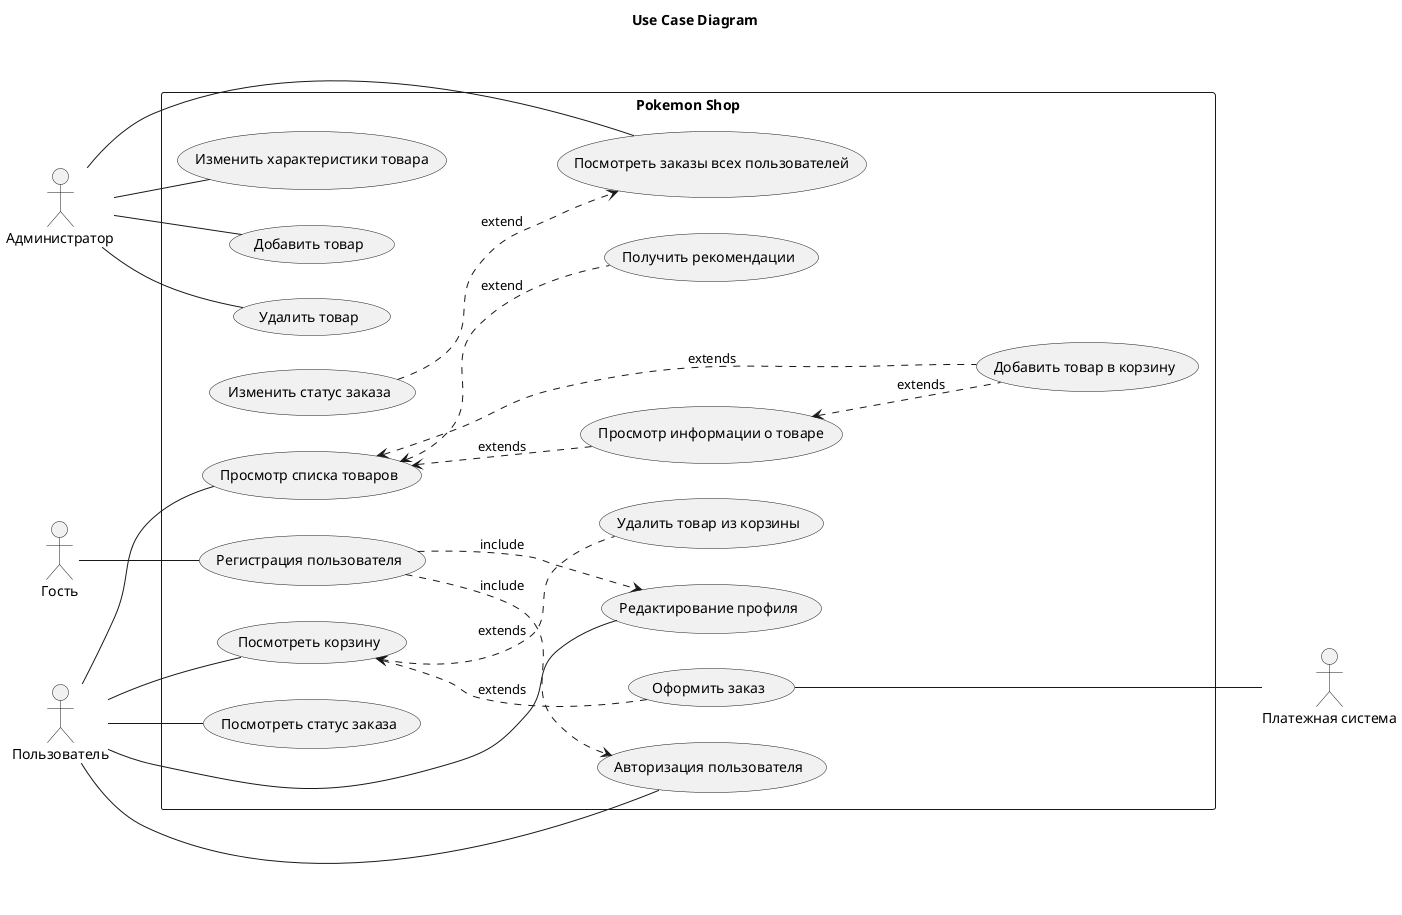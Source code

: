 @startuml usecase
left to right direction
' skinparam linetype polyline
skinparam packageStyle rectangle
title "Use Case Diagram"

actor "Платежная система" as PaymentSystem
actor "Гость" as Guest
actor "Пользователь" as User
actor "Администратор" as Admin

rectangle "Pokemon Shop" as App {
    usecase "Регистрация пользователя" as Registration
    usecase "Редактирование профиля" as EditProfile
    usecase "Авторизация пользователя" as Authorization
    usecase "Просмотр списка товаров" as ViewProducts
    usecase "Просмотр информации о товаре" as ViewProductInfo
    usecase "Добавить товар в корзину" as AddToCart
    usecase "Посмотреть корзину" as ViewCart
    usecase "Удалить товар из корзины" as DeleteFromCart
    usecase "Оформить заказ" as Checkout
    usecase "Посмотреть статус заказа" as ViewMyOrders
    usecase "Посмотреть заказы всех пользователей" as ViewUsersOrders
    usecase "Добавить товар" as AddItem
    usecase "Удалить товар" as DeleteItem
    usecase "Изменить характеристики товара" as EditItem
    usecase "Получить рекомендации" as GetRecomendations
    usecase "Изменить статус заказа" as ChangeOrderStatus

    (AddToCart) .up.> (ViewProducts) : extends
    (AddToCart) .up.> (ViewProductInfo) : extends
    (ViewProductInfo) .up.> (ViewProducts) : extends
    (DeleteFromCart) .up.> (ViewCart) : extends
    (Checkout) .up.> (ViewCart) : extends
    (Registration) ..> (Authorization) : include
    (Registration) ..> (EditProfile) : include
    (GetRecomendations) .up.> (ViewProducts) : extend
    (ChangeOrderStatus) ..> (ViewUsersOrders) : extend

    PaymentSystem -up-- Checkout

    Guest -- Registration

    User -- Authorization
    User -- ViewProducts
    User -- ViewCart
    User -- ViewMyOrders
    User -- EditProfile


    Admin -- ViewUsersOrders
    Admin -- AddItem
    Admin -- DeleteItem
    Admin -- EditItem

}

@enduml